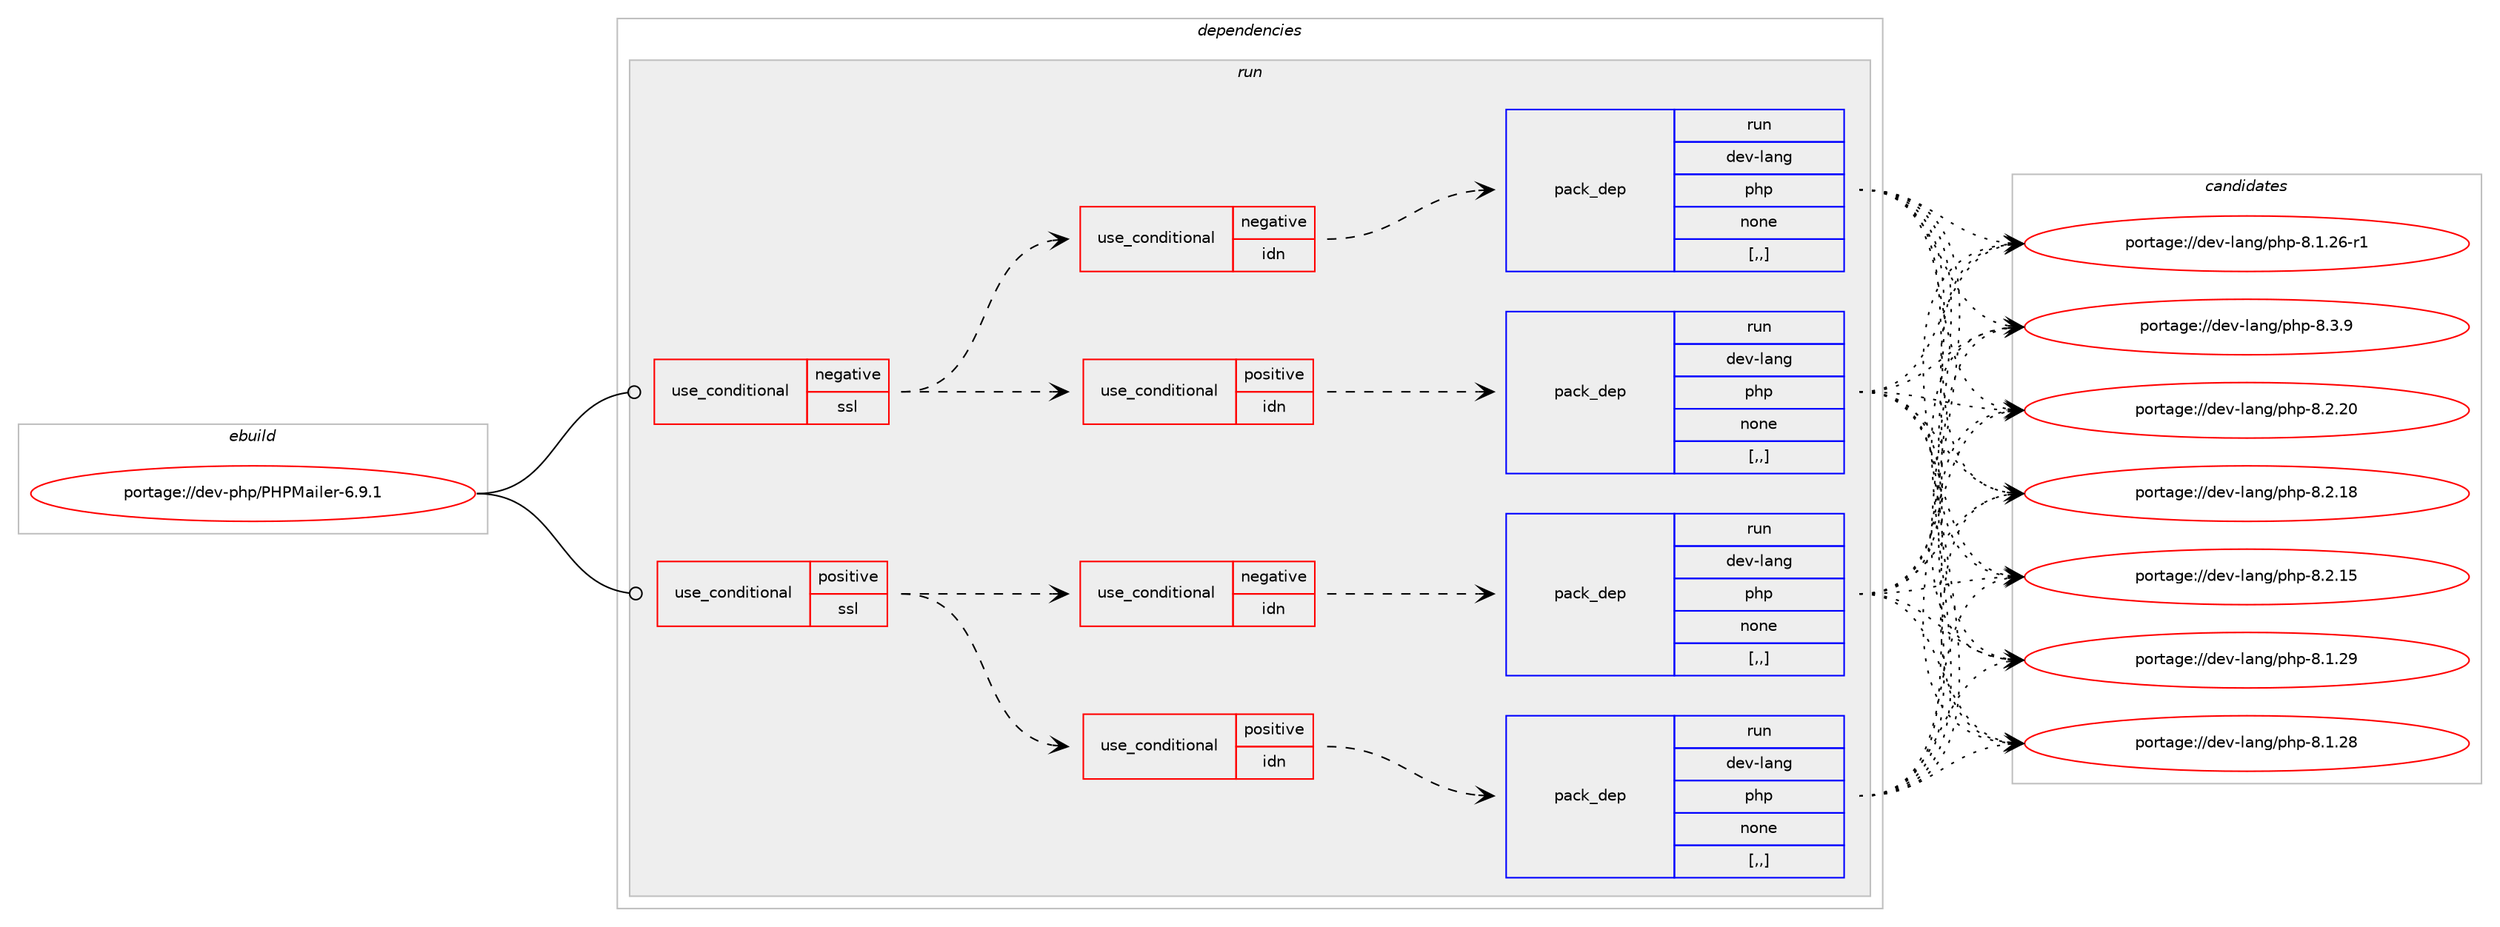 digraph prolog {

# *************
# Graph options
# *************

newrank=true;
concentrate=true;
compound=true;
graph [rankdir=LR,fontname=Helvetica,fontsize=10,ranksep=1.5];#, ranksep=2.5, nodesep=0.2];
edge  [arrowhead=vee];
node  [fontname=Helvetica,fontsize=10];

# **********
# The ebuild
# **********

subgraph cluster_leftcol {
color=gray;
rank=same;
label=<<i>ebuild</i>>;
id [label="portage://dev-php/PHPMailer-6.9.1", color=red, width=4, href="../dev-php/PHPMailer-6.9.1.svg"];
}

# ****************
# The dependencies
# ****************

subgraph cluster_midcol {
color=gray;
label=<<i>dependencies</i>>;
subgraph cluster_compile {
fillcolor="#eeeeee";
style=filled;
label=<<i>compile</i>>;
}
subgraph cluster_compileandrun {
fillcolor="#eeeeee";
style=filled;
label=<<i>compile and run</i>>;
}
subgraph cluster_run {
fillcolor="#eeeeee";
style=filled;
label=<<i>run</i>>;
subgraph cond29817 {
dependency138811 [label=<<TABLE BORDER="0" CELLBORDER="1" CELLSPACING="0" CELLPADDING="4"><TR><TD ROWSPAN="3" CELLPADDING="10">use_conditional</TD></TR><TR><TD>negative</TD></TR><TR><TD>ssl</TD></TR></TABLE>>, shape=none, color=red];
subgraph cond29818 {
dependency138812 [label=<<TABLE BORDER="0" CELLBORDER="1" CELLSPACING="0" CELLPADDING="4"><TR><TD ROWSPAN="3" CELLPADDING="10">use_conditional</TD></TR><TR><TD>positive</TD></TR><TR><TD>idn</TD></TR></TABLE>>, shape=none, color=red];
subgraph pack107774 {
dependency138813 [label=<<TABLE BORDER="0" CELLBORDER="1" CELLSPACING="0" CELLPADDING="4" WIDTH="220"><TR><TD ROWSPAN="6" CELLPADDING="30">pack_dep</TD></TR><TR><TD WIDTH="110">run</TD></TR><TR><TD>dev-lang</TD></TR><TR><TD>php</TD></TR><TR><TD>none</TD></TR><TR><TD>[,,]</TD></TR></TABLE>>, shape=none, color=blue];
}
dependency138812:e -> dependency138813:w [weight=20,style="dashed",arrowhead="vee"];
}
dependency138811:e -> dependency138812:w [weight=20,style="dashed",arrowhead="vee"];
subgraph cond29819 {
dependency138814 [label=<<TABLE BORDER="0" CELLBORDER="1" CELLSPACING="0" CELLPADDING="4"><TR><TD ROWSPAN="3" CELLPADDING="10">use_conditional</TD></TR><TR><TD>negative</TD></TR><TR><TD>idn</TD></TR></TABLE>>, shape=none, color=red];
subgraph pack107775 {
dependency138815 [label=<<TABLE BORDER="0" CELLBORDER="1" CELLSPACING="0" CELLPADDING="4" WIDTH="220"><TR><TD ROWSPAN="6" CELLPADDING="30">pack_dep</TD></TR><TR><TD WIDTH="110">run</TD></TR><TR><TD>dev-lang</TD></TR><TR><TD>php</TD></TR><TR><TD>none</TD></TR><TR><TD>[,,]</TD></TR></TABLE>>, shape=none, color=blue];
}
dependency138814:e -> dependency138815:w [weight=20,style="dashed",arrowhead="vee"];
}
dependency138811:e -> dependency138814:w [weight=20,style="dashed",arrowhead="vee"];
}
id:e -> dependency138811:w [weight=20,style="solid",arrowhead="odot"];
subgraph cond29820 {
dependency138816 [label=<<TABLE BORDER="0" CELLBORDER="1" CELLSPACING="0" CELLPADDING="4"><TR><TD ROWSPAN="3" CELLPADDING="10">use_conditional</TD></TR><TR><TD>positive</TD></TR><TR><TD>ssl</TD></TR></TABLE>>, shape=none, color=red];
subgraph cond29821 {
dependency138817 [label=<<TABLE BORDER="0" CELLBORDER="1" CELLSPACING="0" CELLPADDING="4"><TR><TD ROWSPAN="3" CELLPADDING="10">use_conditional</TD></TR><TR><TD>positive</TD></TR><TR><TD>idn</TD></TR></TABLE>>, shape=none, color=red];
subgraph pack107776 {
dependency138818 [label=<<TABLE BORDER="0" CELLBORDER="1" CELLSPACING="0" CELLPADDING="4" WIDTH="220"><TR><TD ROWSPAN="6" CELLPADDING="30">pack_dep</TD></TR><TR><TD WIDTH="110">run</TD></TR><TR><TD>dev-lang</TD></TR><TR><TD>php</TD></TR><TR><TD>none</TD></TR><TR><TD>[,,]</TD></TR></TABLE>>, shape=none, color=blue];
}
dependency138817:e -> dependency138818:w [weight=20,style="dashed",arrowhead="vee"];
}
dependency138816:e -> dependency138817:w [weight=20,style="dashed",arrowhead="vee"];
subgraph cond29822 {
dependency138819 [label=<<TABLE BORDER="0" CELLBORDER="1" CELLSPACING="0" CELLPADDING="4"><TR><TD ROWSPAN="3" CELLPADDING="10">use_conditional</TD></TR><TR><TD>negative</TD></TR><TR><TD>idn</TD></TR></TABLE>>, shape=none, color=red];
subgraph pack107777 {
dependency138820 [label=<<TABLE BORDER="0" CELLBORDER="1" CELLSPACING="0" CELLPADDING="4" WIDTH="220"><TR><TD ROWSPAN="6" CELLPADDING="30">pack_dep</TD></TR><TR><TD WIDTH="110">run</TD></TR><TR><TD>dev-lang</TD></TR><TR><TD>php</TD></TR><TR><TD>none</TD></TR><TR><TD>[,,]</TD></TR></TABLE>>, shape=none, color=blue];
}
dependency138819:e -> dependency138820:w [weight=20,style="dashed",arrowhead="vee"];
}
dependency138816:e -> dependency138819:w [weight=20,style="dashed",arrowhead="vee"];
}
id:e -> dependency138816:w [weight=20,style="solid",arrowhead="odot"];
}
}

# **************
# The candidates
# **************

subgraph cluster_choices {
rank=same;
color=gray;
label=<<i>candidates</i>>;

subgraph choice107774 {
color=black;
nodesep=1;
choice100101118451089711010347112104112455646514657 [label="portage://dev-lang/php-8.3.9", color=red, width=4,href="../dev-lang/php-8.3.9.svg"];
choice10010111845108971101034711210411245564650465048 [label="portage://dev-lang/php-8.2.20", color=red, width=4,href="../dev-lang/php-8.2.20.svg"];
choice10010111845108971101034711210411245564650464956 [label="portage://dev-lang/php-8.2.18", color=red, width=4,href="../dev-lang/php-8.2.18.svg"];
choice10010111845108971101034711210411245564650464953 [label="portage://dev-lang/php-8.2.15", color=red, width=4,href="../dev-lang/php-8.2.15.svg"];
choice10010111845108971101034711210411245564649465057 [label="portage://dev-lang/php-8.1.29", color=red, width=4,href="../dev-lang/php-8.1.29.svg"];
choice10010111845108971101034711210411245564649465056 [label="portage://dev-lang/php-8.1.28", color=red, width=4,href="../dev-lang/php-8.1.28.svg"];
choice100101118451089711010347112104112455646494650544511449 [label="portage://dev-lang/php-8.1.26-r1", color=red, width=4,href="../dev-lang/php-8.1.26-r1.svg"];
dependency138813:e -> choice100101118451089711010347112104112455646514657:w [style=dotted,weight="100"];
dependency138813:e -> choice10010111845108971101034711210411245564650465048:w [style=dotted,weight="100"];
dependency138813:e -> choice10010111845108971101034711210411245564650464956:w [style=dotted,weight="100"];
dependency138813:e -> choice10010111845108971101034711210411245564650464953:w [style=dotted,weight="100"];
dependency138813:e -> choice10010111845108971101034711210411245564649465057:w [style=dotted,weight="100"];
dependency138813:e -> choice10010111845108971101034711210411245564649465056:w [style=dotted,weight="100"];
dependency138813:e -> choice100101118451089711010347112104112455646494650544511449:w [style=dotted,weight="100"];
}
subgraph choice107775 {
color=black;
nodesep=1;
choice100101118451089711010347112104112455646514657 [label="portage://dev-lang/php-8.3.9", color=red, width=4,href="../dev-lang/php-8.3.9.svg"];
choice10010111845108971101034711210411245564650465048 [label="portage://dev-lang/php-8.2.20", color=red, width=4,href="../dev-lang/php-8.2.20.svg"];
choice10010111845108971101034711210411245564650464956 [label="portage://dev-lang/php-8.2.18", color=red, width=4,href="../dev-lang/php-8.2.18.svg"];
choice10010111845108971101034711210411245564650464953 [label="portage://dev-lang/php-8.2.15", color=red, width=4,href="../dev-lang/php-8.2.15.svg"];
choice10010111845108971101034711210411245564649465057 [label="portage://dev-lang/php-8.1.29", color=red, width=4,href="../dev-lang/php-8.1.29.svg"];
choice10010111845108971101034711210411245564649465056 [label="portage://dev-lang/php-8.1.28", color=red, width=4,href="../dev-lang/php-8.1.28.svg"];
choice100101118451089711010347112104112455646494650544511449 [label="portage://dev-lang/php-8.1.26-r1", color=red, width=4,href="../dev-lang/php-8.1.26-r1.svg"];
dependency138815:e -> choice100101118451089711010347112104112455646514657:w [style=dotted,weight="100"];
dependency138815:e -> choice10010111845108971101034711210411245564650465048:w [style=dotted,weight="100"];
dependency138815:e -> choice10010111845108971101034711210411245564650464956:w [style=dotted,weight="100"];
dependency138815:e -> choice10010111845108971101034711210411245564650464953:w [style=dotted,weight="100"];
dependency138815:e -> choice10010111845108971101034711210411245564649465057:w [style=dotted,weight="100"];
dependency138815:e -> choice10010111845108971101034711210411245564649465056:w [style=dotted,weight="100"];
dependency138815:e -> choice100101118451089711010347112104112455646494650544511449:w [style=dotted,weight="100"];
}
subgraph choice107776 {
color=black;
nodesep=1;
choice100101118451089711010347112104112455646514657 [label="portage://dev-lang/php-8.3.9", color=red, width=4,href="../dev-lang/php-8.3.9.svg"];
choice10010111845108971101034711210411245564650465048 [label="portage://dev-lang/php-8.2.20", color=red, width=4,href="../dev-lang/php-8.2.20.svg"];
choice10010111845108971101034711210411245564650464956 [label="portage://dev-lang/php-8.2.18", color=red, width=4,href="../dev-lang/php-8.2.18.svg"];
choice10010111845108971101034711210411245564650464953 [label="portage://dev-lang/php-8.2.15", color=red, width=4,href="../dev-lang/php-8.2.15.svg"];
choice10010111845108971101034711210411245564649465057 [label="portage://dev-lang/php-8.1.29", color=red, width=4,href="../dev-lang/php-8.1.29.svg"];
choice10010111845108971101034711210411245564649465056 [label="portage://dev-lang/php-8.1.28", color=red, width=4,href="../dev-lang/php-8.1.28.svg"];
choice100101118451089711010347112104112455646494650544511449 [label="portage://dev-lang/php-8.1.26-r1", color=red, width=4,href="../dev-lang/php-8.1.26-r1.svg"];
dependency138818:e -> choice100101118451089711010347112104112455646514657:w [style=dotted,weight="100"];
dependency138818:e -> choice10010111845108971101034711210411245564650465048:w [style=dotted,weight="100"];
dependency138818:e -> choice10010111845108971101034711210411245564650464956:w [style=dotted,weight="100"];
dependency138818:e -> choice10010111845108971101034711210411245564650464953:w [style=dotted,weight="100"];
dependency138818:e -> choice10010111845108971101034711210411245564649465057:w [style=dotted,weight="100"];
dependency138818:e -> choice10010111845108971101034711210411245564649465056:w [style=dotted,weight="100"];
dependency138818:e -> choice100101118451089711010347112104112455646494650544511449:w [style=dotted,weight="100"];
}
subgraph choice107777 {
color=black;
nodesep=1;
choice100101118451089711010347112104112455646514657 [label="portage://dev-lang/php-8.3.9", color=red, width=4,href="../dev-lang/php-8.3.9.svg"];
choice10010111845108971101034711210411245564650465048 [label="portage://dev-lang/php-8.2.20", color=red, width=4,href="../dev-lang/php-8.2.20.svg"];
choice10010111845108971101034711210411245564650464956 [label="portage://dev-lang/php-8.2.18", color=red, width=4,href="../dev-lang/php-8.2.18.svg"];
choice10010111845108971101034711210411245564650464953 [label="portage://dev-lang/php-8.2.15", color=red, width=4,href="../dev-lang/php-8.2.15.svg"];
choice10010111845108971101034711210411245564649465057 [label="portage://dev-lang/php-8.1.29", color=red, width=4,href="../dev-lang/php-8.1.29.svg"];
choice10010111845108971101034711210411245564649465056 [label="portage://dev-lang/php-8.1.28", color=red, width=4,href="../dev-lang/php-8.1.28.svg"];
choice100101118451089711010347112104112455646494650544511449 [label="portage://dev-lang/php-8.1.26-r1", color=red, width=4,href="../dev-lang/php-8.1.26-r1.svg"];
dependency138820:e -> choice100101118451089711010347112104112455646514657:w [style=dotted,weight="100"];
dependency138820:e -> choice10010111845108971101034711210411245564650465048:w [style=dotted,weight="100"];
dependency138820:e -> choice10010111845108971101034711210411245564650464956:w [style=dotted,weight="100"];
dependency138820:e -> choice10010111845108971101034711210411245564650464953:w [style=dotted,weight="100"];
dependency138820:e -> choice10010111845108971101034711210411245564649465057:w [style=dotted,weight="100"];
dependency138820:e -> choice10010111845108971101034711210411245564649465056:w [style=dotted,weight="100"];
dependency138820:e -> choice100101118451089711010347112104112455646494650544511449:w [style=dotted,weight="100"];
}
}

}
